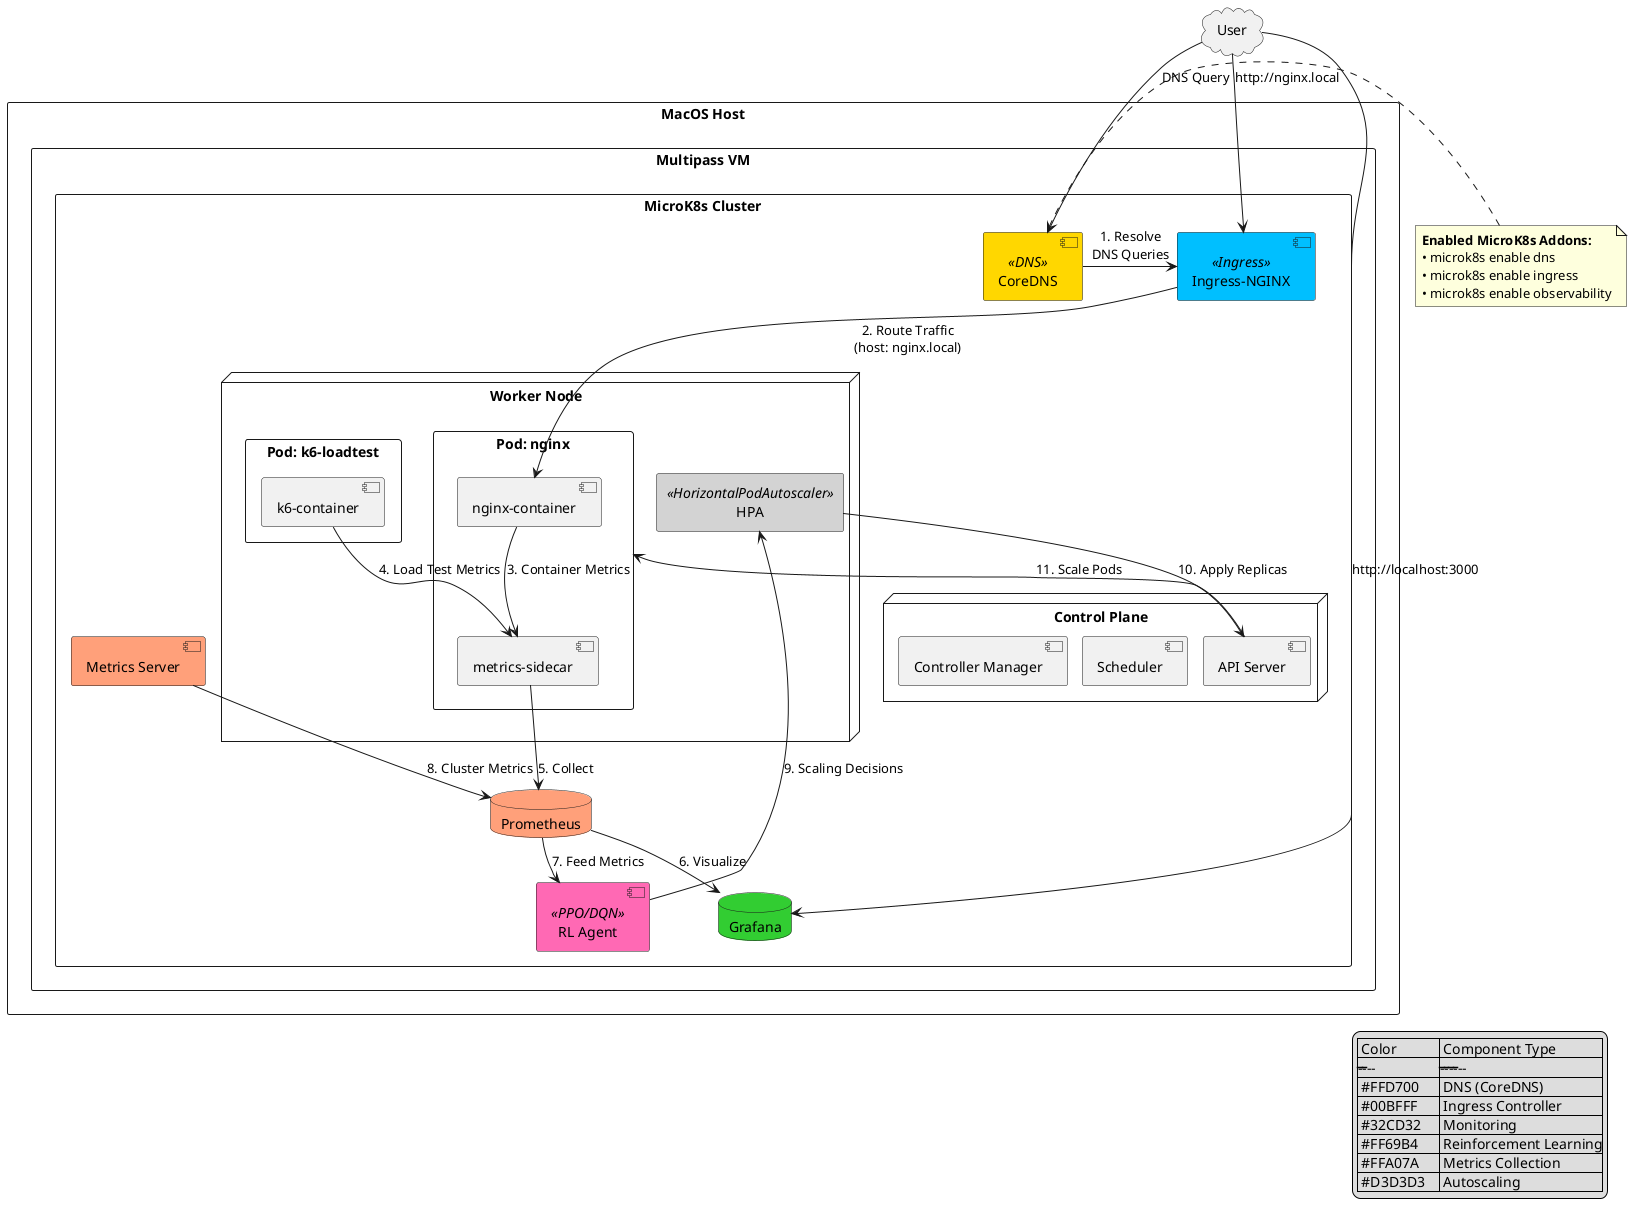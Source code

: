 @startuml MicroK8s-Full-Architecture

' skinparam monochrome true
skinparam shadowing false
skinparam nodesep 15
skinparam ranksep 25

rectangle "MacOS Host" {
  rectangle "Multipass VM" {
    rectangle "MicroK8s Cluster" {
      component "CoreDNS" as coredns <<DNS>> #FFD700
      component "Ingress-NGINX" as ingress <<Ingress>> #00BFFF
      
      database "Grafana" as grafana #32CD32
      component "RL Agent" as rl_agent <<PPO/DQN>> #FF69B4
      database "Prometheus" as prometheus #FFA07A
      component "Metrics Server" as metrics_server #FFA07A
      
      node "Worker Node" {
        rectangle "Pod: nginx" as nginx {
          component "nginx-container" as nginx_ctr
          component "metrics-sidecar" as metrics
        }
        
        rectangle "Pod: k6-loadtest" as k6 {
          component "k6-container" as k6_ctr
        }
        
        rectangle "HPA" as hpa <<HorizontalPodAutoscaler>> #D3D3D3
      }
      
      node "Control Plane" {
        component "API Server" as api
        component "Scheduler" as scheduler
        component "Controller Manager" as ctrl
      }
    }
  }
}

' DNS & Ingress Connections
coredns -right-> ingress : "1. Resolve\nDNS Queries"
ingress -down-> nginx_ctr : "2. Route Traffic\n(host: nginx.local)"

' Metrics Flow
nginx_ctr --> metrics : "3. Container Metrics"
k6_ctr --> metrics : "4. Load Test Metrics"
metrics --> prometheus : "5. Collect"
prometheus --> grafana : "6. Visualize"
prometheus --> rl_agent : "7. Feed Metrics"
metrics_server --> prometheus : "8. Cluster Metrics"

' RL Decision Flow
rl_agent --> hpa : "9. Scaling Decisions"
hpa --> api : "10. Apply Replicas"
api --> nginx : "11. Scale Pods"

' External Access
cloud "User" as user
user -> coredns : "DNS Query"
user --> ingress : "http://nginx.local"
user --> grafana : "http://localhost:3000"

' Legend
legend right
  | Color       | Component Type       |
  |------------|----------------------|
  | #FFD700    | DNS (CoreDNS)        |
  | #00BFFF    | Ingress Controller   |
  | #32CD32    | Monitoring           |
  | #FF69B4    | Reinforcement Learning|
  | #FFA07A    | Metrics Collection   |
  | #D3D3D3    | Autoscaling          |
endlegend

note left of coredns
  **Enabled MicroK8s Addons:**
  • microk8s enable dns
  • microk8s enable ingress
  • microk8s enable observability
end note

@enduml